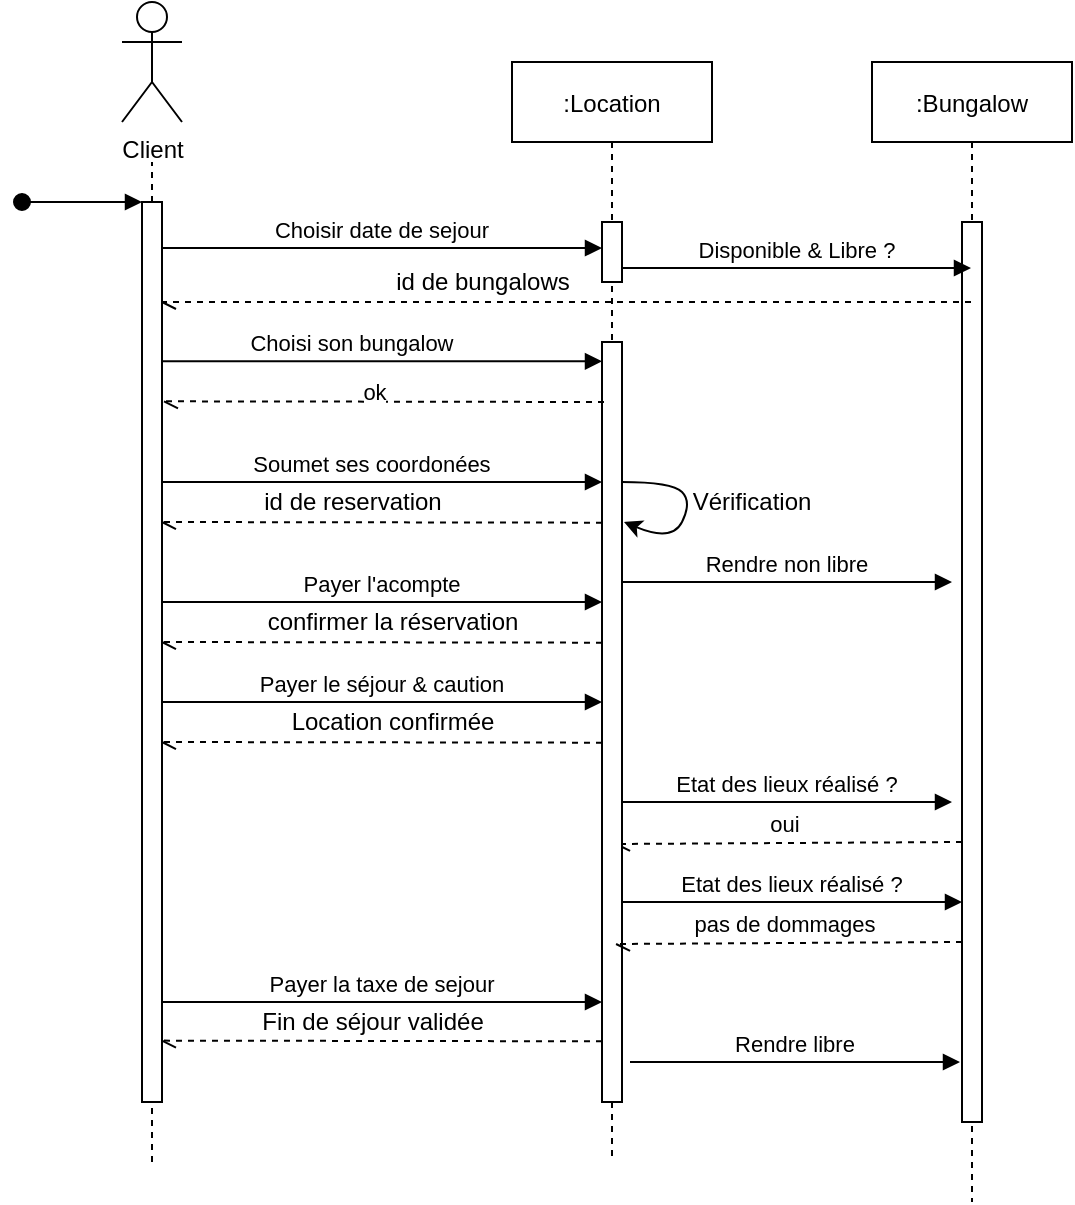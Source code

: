 <mxfile version="15.2.5" type="device"><diagram id="kgpKYQtTHZ0yAKxKKP6v" name="Page-1"><mxGraphModel dx="865" dy="447" grid="1" gridSize="10" guides="1" tooltips="1" connect="1" arrows="1" fold="1" page="1" pageScale="1" pageWidth="850" pageHeight="1100" math="0" shadow="0"><root><mxCell id="0"/><mxCell id="1" parent="0"/><mxCell id="1gKqWNHwLuRgaXXyn3CH-2" value="" style="endArrow=none;dashed=1;html=1;" parent="1" edge="1"><mxGeometry width="50" height="50" relative="1" as="geometry"><mxPoint x="170" y="630" as="sourcePoint"/><mxPoint x="170" y="130" as="targetPoint"/></mxGeometry></mxCell><mxCell id="3nuBFxr9cyL0pnOWT2aG-5" value=":Bungalow" style="shape=umlLifeline;perimeter=lifelinePerimeter;container=1;collapsible=0;recursiveResize=0;rounded=0;shadow=0;strokeWidth=1;" parent="1" vertex="1"><mxGeometry x="530" y="80" width="100" height="570" as="geometry"/></mxCell><mxCell id="3nuBFxr9cyL0pnOWT2aG-6" value="" style="points=[];perimeter=orthogonalPerimeter;rounded=0;shadow=0;strokeWidth=1;" parent="3nuBFxr9cyL0pnOWT2aG-5" vertex="1"><mxGeometry x="45" y="80" width="10" height="450" as="geometry"/></mxCell><mxCell id="1gKqWNHwLuRgaXXyn3CH-31" value="Etat des lieux réalisé ?" style="verticalAlign=bottom;endArrow=block;shadow=0;strokeWidth=1;" parent="3nuBFxr9cyL0pnOWT2aG-5" edge="1"><mxGeometry relative="1" as="geometry"><mxPoint x="-125.0" y="370" as="sourcePoint"/><mxPoint x="40" y="370" as="targetPoint"/><Array as="points"><mxPoint x="-70" y="370"/><mxPoint x="-50" y="370"/><mxPoint x="-20" y="370"/></Array></mxGeometry></mxCell><mxCell id="1gKqWNHwLuRgaXXyn3CH-35" value="" style="endArrow=openAsync;html=1;exitX=-0.203;exitY=0.315;exitDx=0;exitDy=0;exitPerimeter=0;dashed=1;endFill=0;" parent="3nuBFxr9cyL0pnOWT2aG-5" edge="1"><mxGeometry width="50" height="50" relative="1" as="geometry"><mxPoint x="45" y="390" as="sourcePoint"/><mxPoint x="-127.97" y="391" as="targetPoint"/></mxGeometry></mxCell><mxCell id="1gKqWNHwLuRgaXXyn3CH-36" value="oui" style="edgeLabel;html=1;align=center;verticalAlign=middle;resizable=0;points=[];" parent="1gKqWNHwLuRgaXXyn3CH-35" vertex="1" connectable="0"><mxGeometry x="-0.119" y="-3" relative="1" as="geometry"><mxPoint x="-13" y="-7" as="offset"/></mxGeometry></mxCell><mxCell id="3nuBFxr9cyL0pnOWT2aG-8" value="Choisir date de sejour" style="verticalAlign=bottom;endArrow=block;shadow=0;strokeWidth=1;" parent="1" edge="1"><mxGeometry relative="1" as="geometry"><mxPoint x="175.0" y="173" as="sourcePoint"/><mxPoint x="395" y="173" as="targetPoint"/><Array as="points"><mxPoint x="230" y="173"/><mxPoint x="250" y="173"/><mxPoint x="280" y="173"/></Array></mxGeometry></mxCell><mxCell id="3nuBFxr9cyL0pnOWT2aG-2" value="" style="points=[];perimeter=orthogonalPerimeter;rounded=0;shadow=0;strokeWidth=1;" parent="1" vertex="1"><mxGeometry x="165" y="150" width="10" height="450" as="geometry"/></mxCell><mxCell id="3nuBFxr9cyL0pnOWT2aG-3" value="" style="verticalAlign=bottom;startArrow=oval;endArrow=block;startSize=8;shadow=0;strokeWidth=1;" parent="1" target="3nuBFxr9cyL0pnOWT2aG-2" edge="1"><mxGeometry x="120" y="80" as="geometry"><mxPoint x="105" y="150" as="sourcePoint"/></mxGeometry></mxCell><mxCell id="1gKqWNHwLuRgaXXyn3CH-1" value="Client" style="shape=umlActor;verticalLabelPosition=bottom;verticalAlign=top;html=1;outlineConnect=0;" parent="1" vertex="1"><mxGeometry x="155" y="50" width="30" height="60" as="geometry"/></mxCell><mxCell id="1gKqWNHwLuRgaXXyn3CH-3" value=":Location" style="shape=umlLifeline;perimeter=lifelinePerimeter;container=1;collapsible=0;recursiveResize=0;rounded=0;shadow=0;strokeWidth=1;" parent="1" vertex="1"><mxGeometry x="350" y="80" width="100" height="550" as="geometry"/></mxCell><mxCell id="1gKqWNHwLuRgaXXyn3CH-4" value="" style="points=[];perimeter=orthogonalPerimeter;rounded=0;shadow=0;strokeWidth=1;" parent="1gKqWNHwLuRgaXXyn3CH-3" vertex="1"><mxGeometry x="45" y="80" width="10" height="30" as="geometry"/></mxCell><mxCell id="1gKqWNHwLuRgaXXyn3CH-12" value="" style="points=[];perimeter=orthogonalPerimeter;rounded=0;shadow=0;strokeWidth=1;" parent="1gKqWNHwLuRgaXXyn3CH-3" vertex="1"><mxGeometry x="45" y="140" width="10" height="380" as="geometry"/></mxCell><mxCell id="1gKqWNHwLuRgaXXyn3CH-14" value="" style="endArrow=openAsync;html=1;dashed=1;endFill=0;entryX=1.5;entryY=0.309;entryDx=0;entryDy=0;entryPerimeter=0;" parent="1gKqWNHwLuRgaXXyn3CH-3" edge="1"><mxGeometry width="50" height="50" relative="1" as="geometry"><mxPoint x="46" y="170" as="sourcePoint"/><mxPoint x="-174.0" y="169.66" as="targetPoint"/></mxGeometry></mxCell><mxCell id="1gKqWNHwLuRgaXXyn3CH-15" value="ok" style="edgeLabel;html=1;align=center;verticalAlign=middle;resizable=0;points=[];" parent="1gKqWNHwLuRgaXXyn3CH-14" vertex="1" connectable="0"><mxGeometry x="-0.171" y="-2" relative="1" as="geometry"><mxPoint x="-24" y="-3" as="offset"/></mxGeometry></mxCell><mxCell id="1gKqWNHwLuRgaXXyn3CH-20" value="" style="curved=1;endArrow=classic;html=1;" parent="1gKqWNHwLuRgaXXyn3CH-3" edge="1"><mxGeometry width="50" height="50" relative="1" as="geometry"><mxPoint x="55" y="210" as="sourcePoint"/><mxPoint x="56" y="230" as="targetPoint"/><Array as="points"><mxPoint x="80" y="210"/><mxPoint x="90" y="220"/><mxPoint x="80" y="240"/></Array></mxGeometry></mxCell><mxCell id="1gKqWNHwLuRgaXXyn3CH-34" value="Etat des lieux réalisé ?" style="verticalAlign=bottom;endArrow=block;shadow=0;strokeWidth=1;" parent="1gKqWNHwLuRgaXXyn3CH-3" target="3nuBFxr9cyL0pnOWT2aG-6" edge="1"><mxGeometry relative="1" as="geometry"><mxPoint x="55" y="420" as="sourcePoint"/><mxPoint x="220" y="420" as="targetPoint"/><Array as="points"><mxPoint x="110" y="420"/><mxPoint x="130" y="420"/><mxPoint x="160" y="420"/></Array></mxGeometry></mxCell><mxCell id="1gKqWNHwLuRgaXXyn3CH-27" value="Payer le séjour &amp; caution" style="verticalAlign=bottom;endArrow=block;shadow=0;strokeWidth=1;" parent="1gKqWNHwLuRgaXXyn3CH-3" edge="1"><mxGeometry relative="1" as="geometry"><mxPoint x="-175.0" y="320" as="sourcePoint"/><mxPoint x="45" y="320" as="targetPoint"/><Array as="points"><mxPoint x="-120" y="320"/><mxPoint x="-100" y="320"/><mxPoint x="-70" y="320"/></Array></mxGeometry></mxCell><mxCell id="1gKqWNHwLuRgaXXyn3CH-24" value="" style="endArrow=openAsync;html=1;dashed=1;endFill=0;entryX=1.5;entryY=0.309;entryDx=0;entryDy=0;entryPerimeter=0;" parent="1gKqWNHwLuRgaXXyn3CH-3" edge="1"><mxGeometry width="50" height="50" relative="1" as="geometry"><mxPoint x="45" y="290.34" as="sourcePoint"/><mxPoint x="-175.0" y="290.0" as="targetPoint"/></mxGeometry></mxCell><mxCell id="1gKqWNHwLuRgaXXyn3CH-7" value="Disponible &amp; Libre ?" style="verticalAlign=bottom;endArrow=block;shadow=0;strokeWidth=1;" parent="1" target="3nuBFxr9cyL0pnOWT2aG-5" edge="1"><mxGeometry relative="1" as="geometry"><mxPoint x="405" y="183" as="sourcePoint"/><mxPoint x="570" y="183" as="targetPoint"/><Array as="points"><mxPoint x="418" y="183"/><mxPoint x="438" y="183"/><mxPoint x="468" y="183"/></Array></mxGeometry></mxCell><mxCell id="1gKqWNHwLuRgaXXyn3CH-10" value="id de bungalows" style="text;html=1;align=center;verticalAlign=middle;resizable=0;points=[];autosize=1;strokeColor=none;fillColor=none;" parent="1" vertex="1"><mxGeometry x="285" y="180" width="100" height="20" as="geometry"/></mxCell><mxCell id="1gKqWNHwLuRgaXXyn3CH-11" value="Choisi son bungalow" style="verticalAlign=bottom;endArrow=block;shadow=0;strokeWidth=1;" parent="1" edge="1"><mxGeometry x="-0.136" relative="1" as="geometry"><mxPoint x="175.0" y="229.66" as="sourcePoint"/><mxPoint x="395" y="229.66" as="targetPoint"/><Array as="points"><mxPoint x="230" y="229.66"/><mxPoint x="250" y="229.66"/><mxPoint x="280" y="229.66"/></Array><mxPoint as="offset"/></mxGeometry></mxCell><mxCell id="1gKqWNHwLuRgaXXyn3CH-13" value="Soumet ses coordonées" style="verticalAlign=bottom;endArrow=block;shadow=0;strokeWidth=1;" parent="1" edge="1"><mxGeometry x="-0.045" relative="1" as="geometry"><mxPoint x="175.0" y="290" as="sourcePoint"/><mxPoint x="395" y="290" as="targetPoint"/><Array as="points"><mxPoint x="230" y="290"/><mxPoint x="250" y="290"/><mxPoint x="280" y="290"/></Array><mxPoint as="offset"/></mxGeometry></mxCell><mxCell id="1gKqWNHwLuRgaXXyn3CH-17" value="" style="endArrow=openAsync;html=1;dashed=1;endFill=0;entryX=1.5;entryY=0.309;entryDx=0;entryDy=0;entryPerimeter=0;" parent="1" edge="1"><mxGeometry width="50" height="50" relative="1" as="geometry"><mxPoint x="395" y="310.34" as="sourcePoint"/><mxPoint x="175.0" y="310.0" as="targetPoint"/></mxGeometry></mxCell><mxCell id="1gKqWNHwLuRgaXXyn3CH-19" value="id de reservation" style="text;html=1;align=center;verticalAlign=middle;resizable=0;points=[];autosize=1;strokeColor=none;fillColor=none;" parent="1" vertex="1"><mxGeometry x="220" y="290" width="100" height="20" as="geometry"/></mxCell><mxCell id="1gKqWNHwLuRgaXXyn3CH-21" value="Vérification" style="text;html=1;strokeColor=none;fillColor=none;align=center;verticalAlign=middle;whiteSpace=wrap;rounded=0;" parent="1" vertex="1"><mxGeometry x="450" y="290" width="40" height="20" as="geometry"/></mxCell><mxCell id="1gKqWNHwLuRgaXXyn3CH-23" value="Payer l'acompte " style="verticalAlign=bottom;endArrow=block;shadow=0;strokeWidth=1;" parent="1" edge="1"><mxGeometry relative="1" as="geometry"><mxPoint x="175.0" y="350" as="sourcePoint"/><mxPoint x="395" y="350" as="targetPoint"/><Array as="points"><mxPoint x="230" y="350"/><mxPoint x="250" y="350"/><mxPoint x="280" y="350"/></Array></mxGeometry></mxCell><mxCell id="1gKqWNHwLuRgaXXyn3CH-25" value="confirmer la réservation" style="text;html=1;align=center;verticalAlign=middle;resizable=0;points=[];autosize=1;strokeColor=none;fillColor=none;" parent="1" vertex="1"><mxGeometry x="220" y="350" width="140" height="20" as="geometry"/></mxCell><mxCell id="1gKqWNHwLuRgaXXyn3CH-26" value="" style="endArrow=openAsync;html=1;dashed=1;endFill=0;" parent="1" source="3nuBFxr9cyL0pnOWT2aG-5" target="3nuBFxr9cyL0pnOWT2aG-2" edge="1"><mxGeometry width="50" height="50" relative="1" as="geometry"><mxPoint x="350" y="290" as="sourcePoint"/><mxPoint x="400" y="240" as="targetPoint"/><Array as="points"><mxPoint x="450" y="200"/></Array></mxGeometry></mxCell><mxCell id="1gKqWNHwLuRgaXXyn3CH-28" value="" style="endArrow=openAsync;html=1;dashed=1;endFill=0;entryX=1.5;entryY=0.309;entryDx=0;entryDy=0;entryPerimeter=0;" parent="1" edge="1"><mxGeometry width="50" height="50" relative="1" as="geometry"><mxPoint x="395" y="420.34" as="sourcePoint"/><mxPoint x="175.0" y="420.0" as="targetPoint"/></mxGeometry></mxCell><mxCell id="1gKqWNHwLuRgaXXyn3CH-29" value="Location confirmée" style="text;html=1;align=center;verticalAlign=middle;resizable=0;points=[];autosize=1;strokeColor=none;fillColor=none;" parent="1" vertex="1"><mxGeometry x="235" y="400" width="110" height="20" as="geometry"/></mxCell><mxCell id="1gKqWNHwLuRgaXXyn3CH-30" value="" style="endArrow=openAsync;html=1;exitX=-0.203;exitY=0.315;exitDx=0;exitDy=0;exitPerimeter=0;dashed=1;endFill=0;" parent="1" edge="1"><mxGeometry width="50" height="50" relative="1" as="geometry"><mxPoint x="575" y="520" as="sourcePoint"/><mxPoint x="402.03" y="521" as="targetPoint"/></mxGeometry></mxCell><mxCell id="1gKqWNHwLuRgaXXyn3CH-32" value="pas de dommages" style="edgeLabel;html=1;align=center;verticalAlign=middle;resizable=0;points=[];" parent="1gKqWNHwLuRgaXXyn3CH-30" vertex="1" connectable="0"><mxGeometry x="-0.119" y="-3" relative="1" as="geometry"><mxPoint x="-13" y="-7" as="offset"/></mxGeometry></mxCell><mxCell id="1gKqWNHwLuRgaXXyn3CH-38" value="Payer la taxe de sejour" style="verticalAlign=bottom;endArrow=block;shadow=0;strokeWidth=1;" parent="1" edge="1"><mxGeometry relative="1" as="geometry"><mxPoint x="175.0" y="550" as="sourcePoint"/><mxPoint x="395" y="550" as="targetPoint"/><Array as="points"><mxPoint x="230" y="550"/><mxPoint x="250" y="550"/><mxPoint x="280" y="550"/></Array></mxGeometry></mxCell><mxCell id="1gKqWNHwLuRgaXXyn3CH-39" value="" style="endArrow=openAsync;html=1;dashed=1;endFill=0;entryX=1.5;entryY=0.309;entryDx=0;entryDy=0;entryPerimeter=0;" parent="1" edge="1"><mxGeometry width="50" height="50" relative="1" as="geometry"><mxPoint x="395" y="569.65" as="sourcePoint"/><mxPoint x="175.0" y="569.31" as="targetPoint"/></mxGeometry></mxCell><mxCell id="1gKqWNHwLuRgaXXyn3CH-40" value="Fin de séjour validée" style="text;html=1;align=center;verticalAlign=middle;resizable=0;points=[];autosize=1;strokeColor=none;fillColor=none;" parent="1" vertex="1"><mxGeometry x="220" y="550" width="120" height="20" as="geometry"/></mxCell><mxCell id="6K7XAjrL24hknBMhsbzt-1" value="Rendre non libre" style="verticalAlign=bottom;endArrow=block;shadow=0;strokeWidth=1;" edge="1" parent="1"><mxGeometry relative="1" as="geometry"><mxPoint x="405" y="340.0" as="sourcePoint"/><mxPoint x="570" y="340.0" as="targetPoint"/><Array as="points"><mxPoint x="460" y="340"/><mxPoint x="480" y="340"/><mxPoint x="510" y="340"/></Array></mxGeometry></mxCell><mxCell id="6K7XAjrL24hknBMhsbzt-2" value="Rendre libre" style="verticalAlign=bottom;endArrow=block;shadow=0;strokeWidth=1;" edge="1" parent="1"><mxGeometry relative="1" as="geometry"><mxPoint x="409" y="580.0" as="sourcePoint"/><mxPoint x="574" y="580.0" as="targetPoint"/><Array as="points"><mxPoint x="464" y="580"/><mxPoint x="484" y="580"/><mxPoint x="514" y="580"/></Array></mxGeometry></mxCell></root></mxGraphModel></diagram></mxfile>